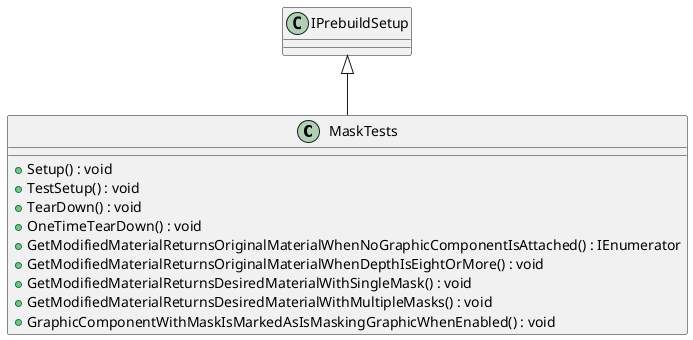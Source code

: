 @startuml
class MaskTests {
    + Setup() : void
    + TestSetup() : void
    + TearDown() : void
    + OneTimeTearDown() : void
    + GetModifiedMaterialReturnsOriginalMaterialWhenNoGraphicComponentIsAttached() : IEnumerator
    + GetModifiedMaterialReturnsOriginalMaterialWhenDepthIsEightOrMore() : void
    + GetModifiedMaterialReturnsDesiredMaterialWithSingleMask() : void
    + GetModifiedMaterialReturnsDesiredMaterialWithMultipleMasks() : void
    + GraphicComponentWithMaskIsMarkedAsIsMaskingGraphicWhenEnabled() : void
}
IPrebuildSetup <|-- MaskTests
@enduml
